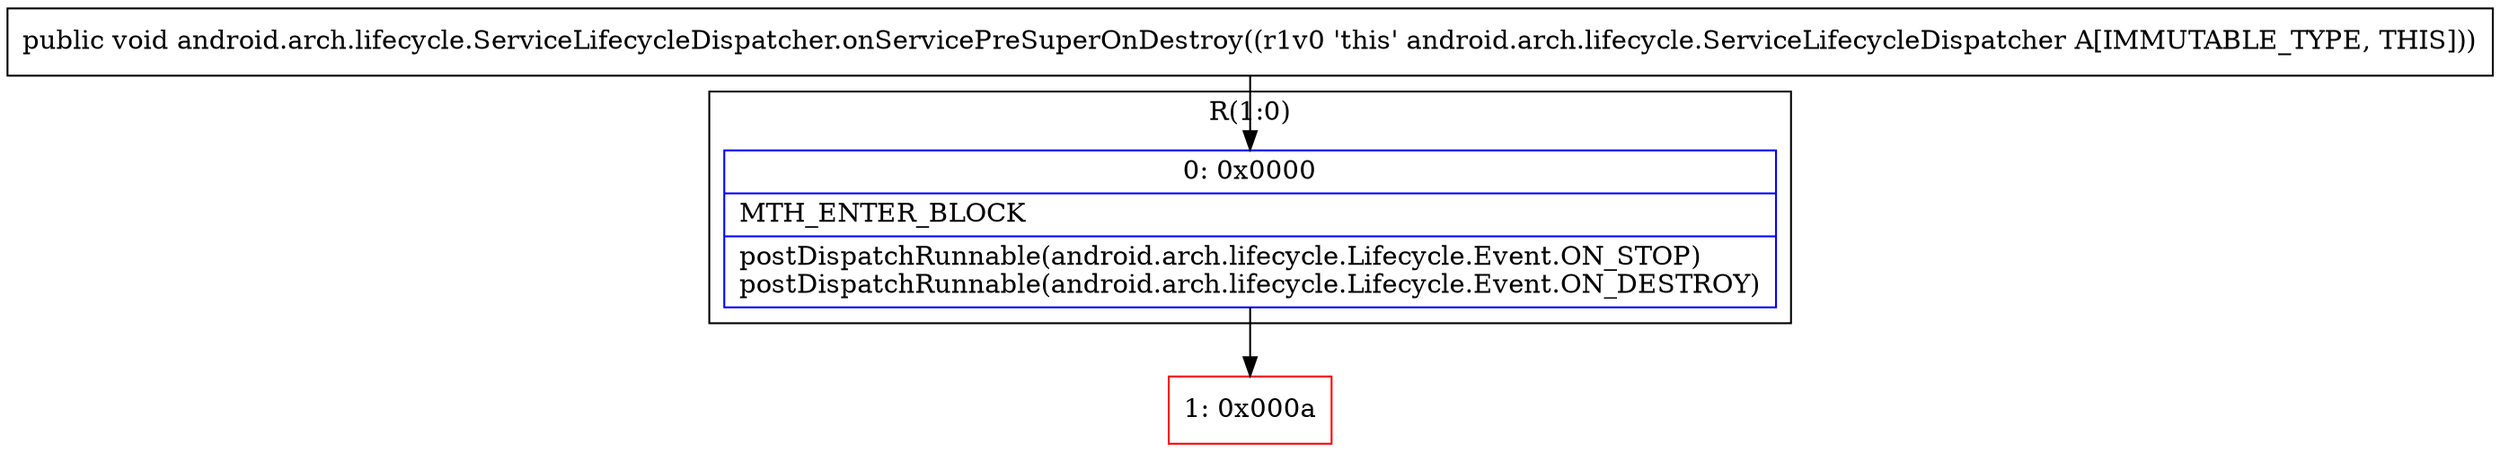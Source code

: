digraph "CFG forandroid.arch.lifecycle.ServiceLifecycleDispatcher.onServicePreSuperOnDestroy()V" {
subgraph cluster_Region_2079323711 {
label = "R(1:0)";
node [shape=record,color=blue];
Node_0 [shape=record,label="{0\:\ 0x0000|MTH_ENTER_BLOCK\l|postDispatchRunnable(android.arch.lifecycle.Lifecycle.Event.ON_STOP)\lpostDispatchRunnable(android.arch.lifecycle.Lifecycle.Event.ON_DESTROY)\l}"];
}
Node_1 [shape=record,color=red,label="{1\:\ 0x000a}"];
MethodNode[shape=record,label="{public void android.arch.lifecycle.ServiceLifecycleDispatcher.onServicePreSuperOnDestroy((r1v0 'this' android.arch.lifecycle.ServiceLifecycleDispatcher A[IMMUTABLE_TYPE, THIS])) }"];
MethodNode -> Node_0;
Node_0 -> Node_1;
}

